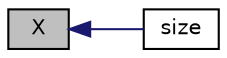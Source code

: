 digraph "X"
{
  bgcolor="transparent";
  edge [fontname="Helvetica",fontsize="10",labelfontname="Helvetica",labelfontsize="10"];
  node [fontname="Helvetica",fontsize="10",shape=record];
  rankdir="LR";
  Node1558 [label="X",height=0.2,width=0.4,color="black", fillcolor="grey75", style="filled", fontcolor="black"];
  Node1558 -> Node1559 [dir="back",color="midnightblue",fontsize="10",style="solid",fontname="Helvetica"];
  Node1559 [label="size",height=0.2,width=0.4,color="black",URL="$a31305.html#a9facbf0a118d395c89884e45a5ca4e4b",tooltip="Return the number of solids in the mixture. "];
}
